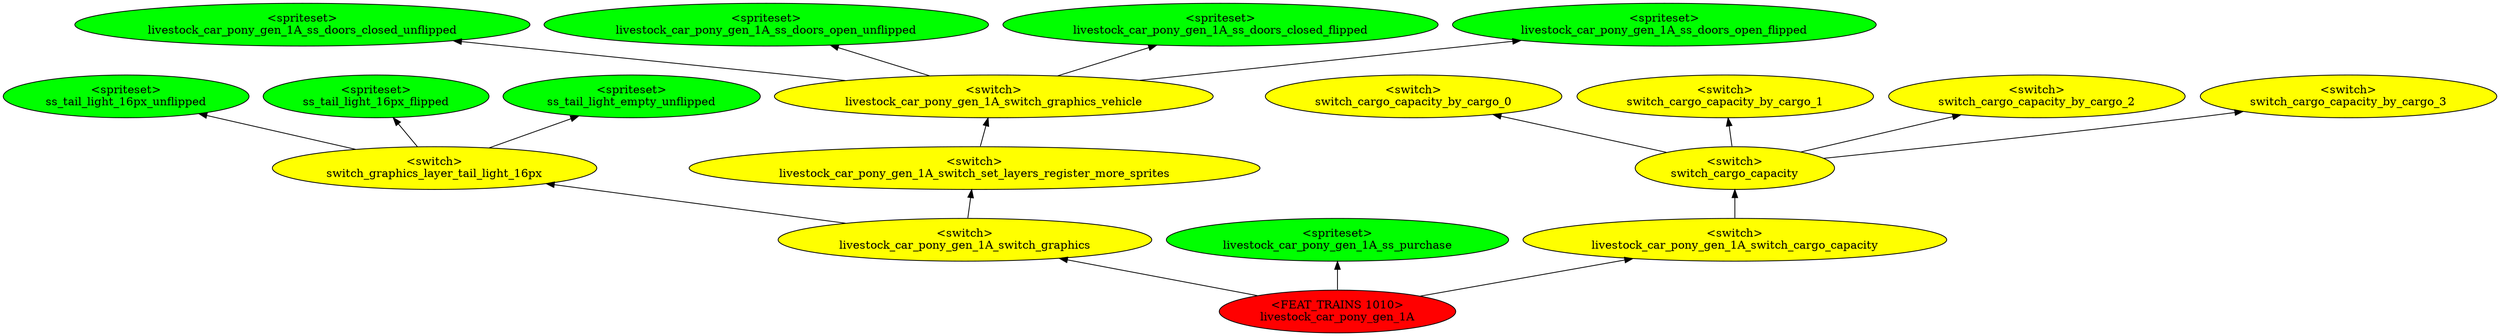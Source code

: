 digraph {
rankdir="BT"
ss_tail_light_16px_unflipped [fillcolor=green style="filled" label="<spriteset>\nss_tail_light_16px_unflipped"]
ss_tail_light_16px_flipped [fillcolor=green style="filled" label="<spriteset>\nss_tail_light_16px_flipped"]
ss_tail_light_empty_unflipped [fillcolor=green style="filled" label="<spriteset>\nss_tail_light_empty_unflipped"]
switch_graphics_layer_tail_light_16px [fillcolor=yellow style="filled" label="<switch>\nswitch_graphics_layer_tail_light_16px"]
switch_cargo_capacity_by_cargo_0 [fillcolor=yellow style="filled" label="<switch>\nswitch_cargo_capacity_by_cargo_0"]
switch_cargo_capacity_by_cargo_1 [fillcolor=yellow style="filled" label="<switch>\nswitch_cargo_capacity_by_cargo_1"]
switch_cargo_capacity_by_cargo_2 [fillcolor=yellow style="filled" label="<switch>\nswitch_cargo_capacity_by_cargo_2"]
switch_cargo_capacity_by_cargo_3 [fillcolor=yellow style="filled" label="<switch>\nswitch_cargo_capacity_by_cargo_3"]
switch_cargo_capacity [fillcolor=yellow style="filled" label="<switch>\nswitch_cargo_capacity"]
livestock_car_pony_gen_1A_ss_doors_closed_unflipped [fillcolor=green style="filled" label="<spriteset>\nlivestock_car_pony_gen_1A_ss_doors_closed_unflipped"]
livestock_car_pony_gen_1A_ss_doors_open_unflipped [fillcolor=green style="filled" label="<spriteset>\nlivestock_car_pony_gen_1A_ss_doors_open_unflipped"]
livestock_car_pony_gen_1A_ss_doors_closed_flipped [fillcolor=green style="filled" label="<spriteset>\nlivestock_car_pony_gen_1A_ss_doors_closed_flipped"]
livestock_car_pony_gen_1A_ss_doors_open_flipped [fillcolor=green style="filled" label="<spriteset>\nlivestock_car_pony_gen_1A_ss_doors_open_flipped"]
livestock_car_pony_gen_1A_switch_graphics_vehicle [fillcolor=yellow style="filled" label="<switch>\nlivestock_car_pony_gen_1A_switch_graphics_vehicle"]
livestock_car_pony_gen_1A_switch_set_layers_register_more_sprites [fillcolor=yellow style="filled" label="<switch>\nlivestock_car_pony_gen_1A_switch_set_layers_register_more_sprites"]
livestock_car_pony_gen_1A_switch_graphics [fillcolor=yellow style="filled" label="<switch>\nlivestock_car_pony_gen_1A_switch_graphics"]
livestock_car_pony_gen_1A_ss_purchase [fillcolor=green style="filled" label="<spriteset>\nlivestock_car_pony_gen_1A_ss_purchase"]
livestock_car_pony_gen_1A_switch_cargo_capacity [fillcolor=yellow style="filled" label="<switch>\nlivestock_car_pony_gen_1A_switch_cargo_capacity"]
livestock_car_pony_gen_1A [fillcolor=red style="filled" label="<FEAT_TRAINS 1010>\nlivestock_car_pony_gen_1A"]
livestock_car_pony_gen_1A_switch_graphics->livestock_car_pony_gen_1A_switch_set_layers_register_more_sprites
livestock_car_pony_gen_1A->livestock_car_pony_gen_1A_switch_graphics
livestock_car_pony_gen_1A_switch_graphics_vehicle->livestock_car_pony_gen_1A_ss_doors_open_unflipped
switch_graphics_layer_tail_light_16px->ss_tail_light_16px_flipped
livestock_car_pony_gen_1A->livestock_car_pony_gen_1A_switch_cargo_capacity
switch_cargo_capacity->switch_cargo_capacity_by_cargo_1
livestock_car_pony_gen_1A_switch_graphics_vehicle->livestock_car_pony_gen_1A_ss_doors_closed_unflipped
switch_graphics_layer_tail_light_16px->ss_tail_light_empty_unflipped
livestock_car_pony_gen_1A_switch_graphics->switch_graphics_layer_tail_light_16px
livestock_car_pony_gen_1A->livestock_car_pony_gen_1A_ss_purchase
switch_cargo_capacity->switch_cargo_capacity_by_cargo_3
switch_cargo_capacity->switch_cargo_capacity_by_cargo_0
livestock_car_pony_gen_1A_switch_graphics_vehicle->livestock_car_pony_gen_1A_ss_doors_open_flipped
switch_graphics_layer_tail_light_16px->ss_tail_light_16px_unflipped
livestock_car_pony_gen_1A_switch_cargo_capacity->switch_cargo_capacity
livestock_car_pony_gen_1A_switch_graphics_vehicle->livestock_car_pony_gen_1A_ss_doors_closed_flipped
livestock_car_pony_gen_1A_switch_set_layers_register_more_sprites->livestock_car_pony_gen_1A_switch_graphics_vehicle
switch_cargo_capacity->switch_cargo_capacity_by_cargo_2
}
